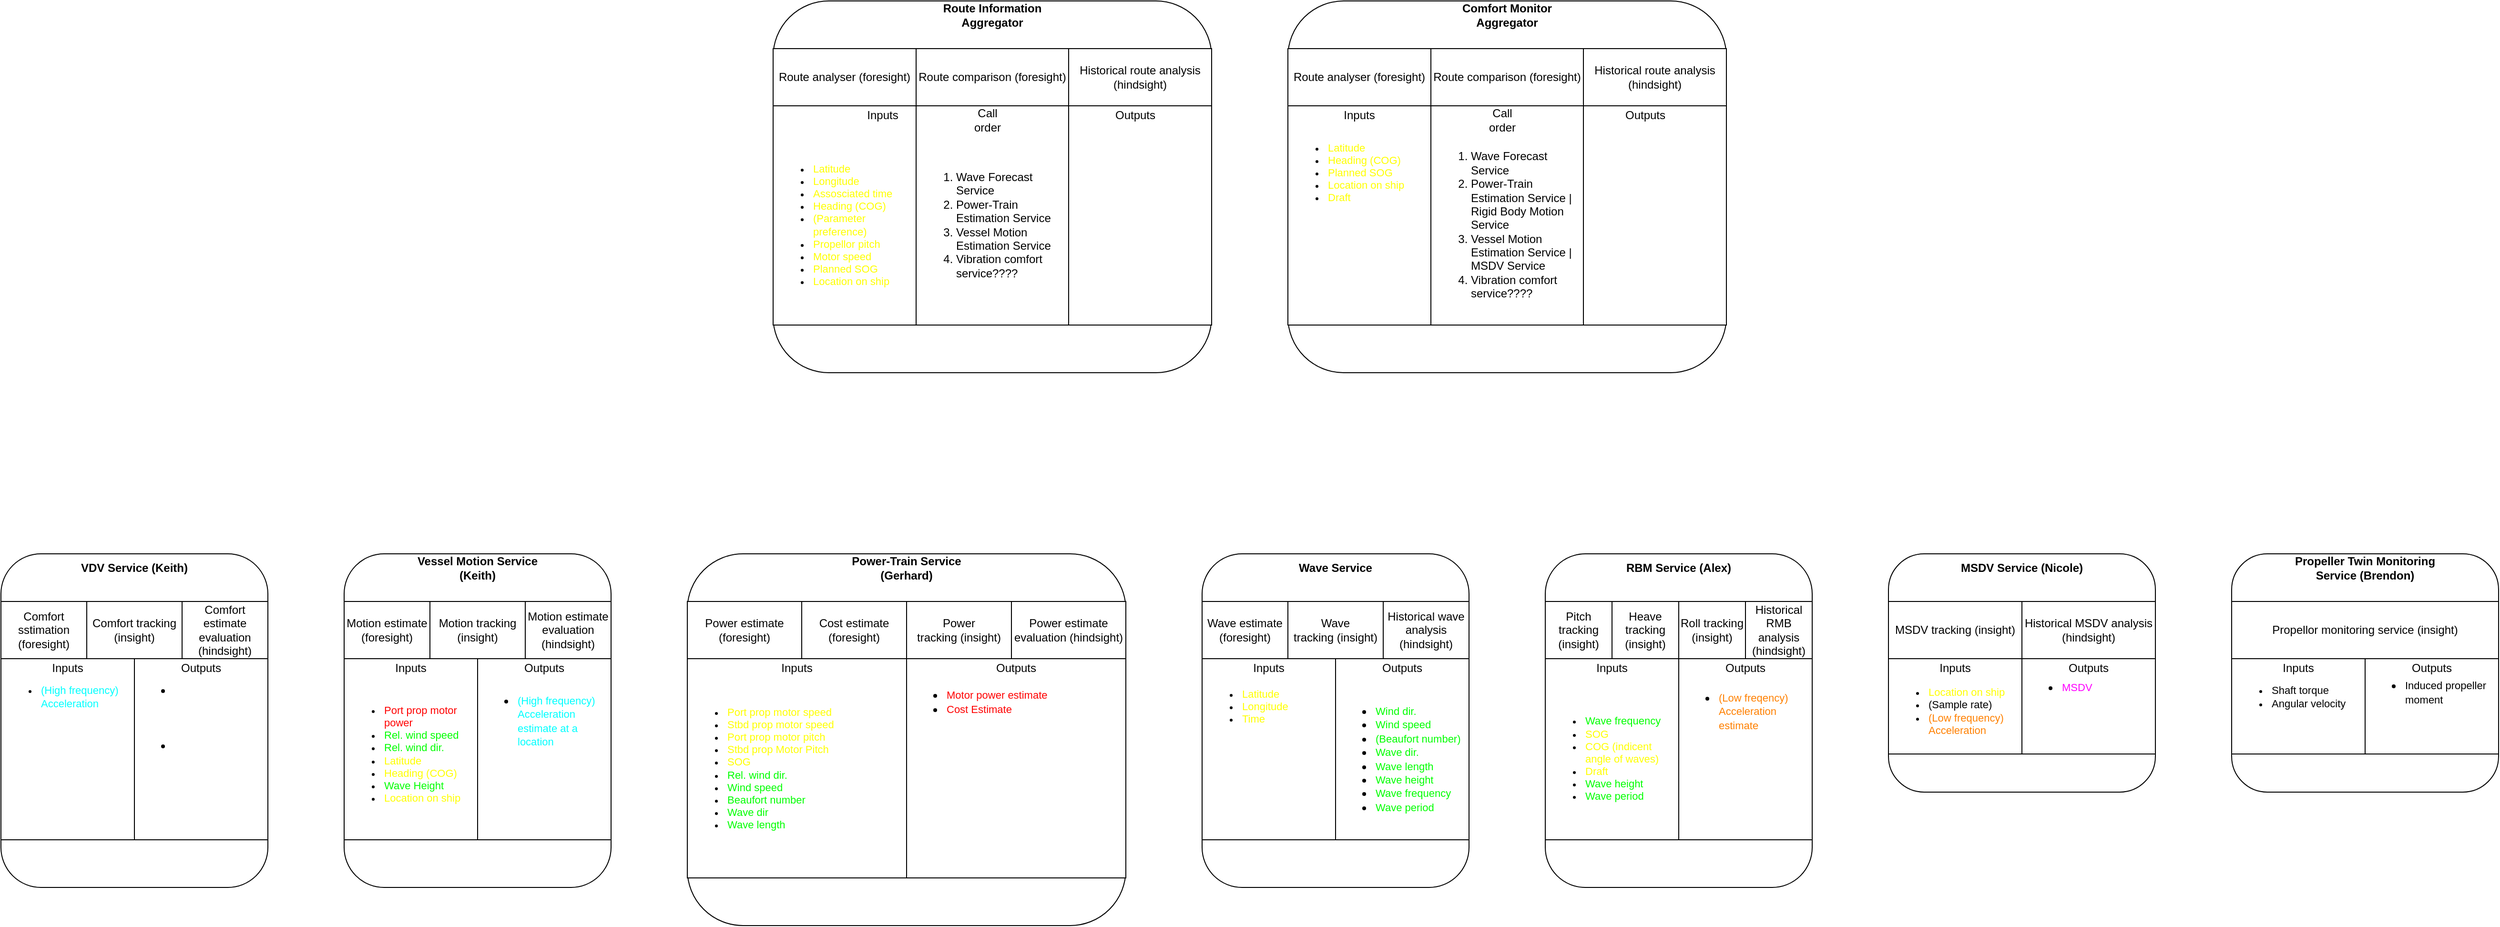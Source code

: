 <mxfile>
    <diagram id="dsrl2bsn8HHQjmTc-GfR" name="Page-1">
        <mxGraphModel dx="2488" dy="430" grid="0" gridSize="10" guides="1" tooltips="1" connect="1" arrows="1" fold="1" page="1" pageScale="1" pageWidth="827" pageHeight="1169" math="0" shadow="0">
            <root>
                <mxCell id="0"/>
                <mxCell id="1" parent="0"/>
                <mxCell id="2" value="" style="rounded=1;whiteSpace=wrap;html=1;" parent="1" vertex="1">
                    <mxGeometry x="320" y="90" width="460" height="390" as="geometry"/>
                </mxCell>
                <mxCell id="3" value="" style="rounded=0;whiteSpace=wrap;html=1;" parent="1" vertex="1">
                    <mxGeometry x="470" y="200" width="160" height="230" as="geometry"/>
                </mxCell>
                <mxCell id="4" value="" style="rounded=1;whiteSpace=wrap;html=1;" parent="1" vertex="1">
                    <mxGeometry x="-670" y="670" width="280" height="350" as="geometry"/>
                </mxCell>
                <mxCell id="5" value="" style="rounded=0;whiteSpace=wrap;html=1;" parent="1" vertex="1">
                    <mxGeometry x="-670" y="780" width="140" height="190" as="geometry"/>
                </mxCell>
                <mxCell id="6" value="" style="rounded=0;whiteSpace=wrap;html=1;" parent="1" vertex="1">
                    <mxGeometry x="-530" y="780" width="140" height="190" as="geometry"/>
                </mxCell>
                <mxCell id="7" value="&lt;b&gt;Vessel Motion Service (Keith)&lt;/b&gt;" style="text;html=1;strokeColor=none;fillColor=none;align=center;verticalAlign=middle;whiteSpace=wrap;rounded=0;" parent="1" vertex="1">
                    <mxGeometry x="-610" y="670" width="160" height="30" as="geometry"/>
                </mxCell>
                <mxCell id="8" value="Motion estimate (foresight)" style="rounded=0;whiteSpace=wrap;html=1;" parent="1" vertex="1">
                    <mxGeometry x="-670" y="720" width="90" height="60" as="geometry"/>
                </mxCell>
                <mxCell id="9" value="Motion tracking (insight)" style="rounded=0;whiteSpace=wrap;html=1;" parent="1" vertex="1">
                    <mxGeometry x="-580" y="720" width="100" height="60" as="geometry"/>
                </mxCell>
                <mxCell id="10" value="Motion estimate evaluation (hindsight)" style="rounded=0;whiteSpace=wrap;html=1;" parent="1" vertex="1">
                    <mxGeometry x="-480" y="720" width="90" height="60" as="geometry"/>
                </mxCell>
                <mxCell id="11" value="Inputs" style="text;html=1;strokeColor=none;fillColor=none;align=center;verticalAlign=middle;whiteSpace=wrap;rounded=0;" parent="1" vertex="1">
                    <mxGeometry x="-620" y="780" width="40" height="20" as="geometry"/>
                </mxCell>
                <mxCell id="12" value="&lt;ul style=&quot;font-size: 11px&quot;&gt;&lt;li&gt;&lt;font color=&quot;#ff0000&quot;&gt;Port prop motor power&lt;/font&gt;&lt;/li&gt;&lt;li&gt;&lt;font color=&quot;#00ff00&quot;&gt;Rel. wind speed&lt;/font&gt;&lt;/li&gt;&lt;li&gt;&lt;font color=&quot;#00ff00&quot;&gt;Rel. wind dir.&lt;/font&gt;&lt;/li&gt;&lt;li&gt;&lt;font color=&quot;#ffff00&quot;&gt;Latitude&lt;/font&gt;&lt;/li&gt;&lt;li&gt;&lt;font color=&quot;#ffff00&quot;&gt;Heading (COG)&lt;/font&gt;&lt;/li&gt;&lt;li&gt;&lt;font color=&quot;#00ff00&quot;&gt;Wave Height&lt;/font&gt;&lt;/li&gt;&lt;li&gt;&lt;font color=&quot;#ffff00&quot;&gt;Location on ship&lt;/font&gt;&lt;/li&gt;&lt;/ul&gt;" style="text;html=1;strokeColor=none;fillColor=none;align=left;verticalAlign=middle;whiteSpace=wrap;rounded=0;" parent="1" vertex="1">
                    <mxGeometry x="-670" y="800" width="140" height="160" as="geometry"/>
                </mxCell>
                <mxCell id="13" value="Outputs" style="text;html=1;strokeColor=none;fillColor=none;align=center;verticalAlign=middle;whiteSpace=wrap;rounded=0;" parent="1" vertex="1">
                    <mxGeometry x="-480" y="780" width="40" height="20" as="geometry"/>
                </mxCell>
                <mxCell id="14" value="&lt;ul&gt;&lt;li&gt;&lt;font style=&quot;font-size: 11px&quot; color=&quot;#00ffff&quot;&gt;(High frequency) Acceleration estimate at a location&lt;/font&gt;&lt;/li&gt;&lt;/ul&gt;" style="text;html=1;strokeColor=none;fillColor=none;align=left;verticalAlign=middle;whiteSpace=wrap;rounded=0;" parent="1" vertex="1">
                    <mxGeometry x="-530" y="800" width="140" height="90" as="geometry"/>
                </mxCell>
                <mxCell id="15" value="" style="rounded=1;whiteSpace=wrap;html=1;" parent="1" vertex="1">
                    <mxGeometry x="-310" y="670" width="460" height="390" as="geometry"/>
                </mxCell>
                <mxCell id="16" value="" style="rounded=0;whiteSpace=wrap;html=1;" parent="1" vertex="1">
                    <mxGeometry x="-310" y="780" width="230" height="230" as="geometry"/>
                </mxCell>
                <mxCell id="17" value="" style="rounded=0;whiteSpace=wrap;html=1;" parent="1" vertex="1">
                    <mxGeometry x="-80" y="780" width="230" height="230" as="geometry"/>
                </mxCell>
                <mxCell id="18" value="&lt;b&gt;Power-Train Service (Gerhard)&lt;/b&gt;" style="text;html=1;strokeColor=none;fillColor=none;align=center;verticalAlign=middle;whiteSpace=wrap;rounded=0;" parent="1" vertex="1">
                    <mxGeometry x="-160" y="670" width="160" height="30" as="geometry"/>
                </mxCell>
                <mxCell id="19" value="Power estimate (foresight)" style="rounded=0;whiteSpace=wrap;html=1;" parent="1" vertex="1">
                    <mxGeometry x="-310" y="720" width="120" height="60" as="geometry"/>
                </mxCell>
                <mxCell id="20" value="Power tracking&amp;nbsp;(insight)" style="rounded=0;whiteSpace=wrap;html=1;" parent="1" vertex="1">
                    <mxGeometry x="-80" y="720" width="110" height="60" as="geometry"/>
                </mxCell>
                <mxCell id="21" value="Power estimate evaluation (hindsight)" style="rounded=0;whiteSpace=wrap;html=1;" parent="1" vertex="1">
                    <mxGeometry x="30" y="720" width="120" height="60" as="geometry"/>
                </mxCell>
                <mxCell id="22" value="Inputs" style="text;html=1;strokeColor=none;fillColor=none;align=center;verticalAlign=middle;whiteSpace=wrap;rounded=0;" parent="1" vertex="1">
                    <mxGeometry x="-215" y="780" width="40" height="20" as="geometry"/>
                </mxCell>
                <mxCell id="23" value="&lt;ul style=&quot;font-size: 11px&quot;&gt;&lt;li&gt;&lt;font color=&quot;#ffff00&quot;&gt;Port prop motor speed&lt;/font&gt;&lt;/li&gt;&lt;li&gt;&lt;font color=&quot;#ffff00&quot;&gt;Stbd prop motor speed&lt;/font&gt;&lt;/li&gt;&lt;li&gt;&lt;font color=&quot;#ffff00&quot;&gt;Port prop motor pitch&lt;/font&gt;&lt;/li&gt;&lt;li&gt;&lt;font color=&quot;#ffff00&quot;&gt;Stbd prop Motor Pitch&lt;/font&gt;&lt;/li&gt;&lt;li&gt;&lt;font color=&quot;#ffff00&quot;&gt;SOG&lt;/font&gt;&lt;/li&gt;&lt;li&gt;&lt;font color=&quot;#00ff00&quot;&gt;Rel. wind dir.&lt;/font&gt;&lt;/li&gt;&lt;li&gt;&lt;font color=&quot;#00ff00&quot;&gt;Wind speed&lt;/font&gt;&lt;/li&gt;&lt;li&gt;&lt;font color=&quot;#00ff00&quot;&gt;Beaufort number&lt;/font&gt;&lt;/li&gt;&lt;li&gt;&lt;font color=&quot;#00ff00&quot;&gt;Wave dir&lt;/font&gt;&lt;/li&gt;&lt;li&gt;&lt;font color=&quot;#00ff00&quot;&gt;Wave length&lt;/font&gt;&lt;/li&gt;&lt;/ul&gt;" style="text;html=1;strokeColor=none;fillColor=none;align=left;verticalAlign=middle;whiteSpace=wrap;rounded=0;" parent="1" vertex="1">
                    <mxGeometry x="-310" y="800" width="230" height="190" as="geometry"/>
                </mxCell>
                <mxCell id="24" value="Outputs" style="text;html=1;strokeColor=none;fillColor=none;align=center;verticalAlign=middle;whiteSpace=wrap;rounded=0;" parent="1" vertex="1">
                    <mxGeometry x="15" y="780" width="40" height="20" as="geometry"/>
                </mxCell>
                <mxCell id="25" value="&lt;ul&gt;&lt;li&gt;&lt;span style=&quot;font-size: 11px&quot;&gt;&lt;font color=&quot;#ff0000&quot;&gt;Motor power estimate&lt;/font&gt;&lt;/span&gt;&lt;/li&gt;&lt;li&gt;&lt;span style=&quot;font-size: 11px&quot;&gt;&lt;font color=&quot;#ff0000&quot;&gt;Cost Estimate&lt;/font&gt;&lt;/span&gt;&lt;/li&gt;&lt;/ul&gt;" style="text;html=1;strokeColor=none;fillColor=none;align=left;verticalAlign=middle;whiteSpace=wrap;rounded=0;" parent="1" vertex="1">
                    <mxGeometry x="-80" y="800" width="230" height="50" as="geometry"/>
                </mxCell>
                <mxCell id="26" value="Cost estimate (foresight)" style="rounded=0;whiteSpace=wrap;html=1;" parent="1" vertex="1">
                    <mxGeometry x="-190" y="720" width="110" height="60" as="geometry"/>
                </mxCell>
                <mxCell id="27" value="" style="rounded=1;whiteSpace=wrap;html=1;" parent="1" vertex="1">
                    <mxGeometry x="230" y="670" width="280" height="350" as="geometry"/>
                </mxCell>
                <mxCell id="28" value="" style="rounded=0;whiteSpace=wrap;html=1;" parent="1" vertex="1">
                    <mxGeometry x="230" y="780" width="140" height="190" as="geometry"/>
                </mxCell>
                <mxCell id="29" value="" style="rounded=0;whiteSpace=wrap;html=1;" parent="1" vertex="1">
                    <mxGeometry x="370" y="780" width="140" height="190" as="geometry"/>
                </mxCell>
                <mxCell id="30" value="&lt;b&gt;Wave Service&lt;/b&gt;" style="text;html=1;strokeColor=none;fillColor=none;align=center;verticalAlign=middle;whiteSpace=wrap;rounded=0;" parent="1" vertex="1">
                    <mxGeometry x="290" y="670" width="160" height="30" as="geometry"/>
                </mxCell>
                <mxCell id="31" value="Wave estimate (foresight)" style="rounded=0;whiteSpace=wrap;html=1;" parent="1" vertex="1">
                    <mxGeometry x="230" y="720" width="90" height="60" as="geometry"/>
                </mxCell>
                <mxCell id="32" value="Wave tracking&amp;nbsp;(insight)" style="rounded=0;whiteSpace=wrap;html=1;" parent="1" vertex="1">
                    <mxGeometry x="320" y="720" width="100" height="60" as="geometry"/>
                </mxCell>
                <mxCell id="33" value="Historical wave analysis (hindsight)" style="rounded=0;whiteSpace=wrap;html=1;" parent="1" vertex="1">
                    <mxGeometry x="420" y="720" width="90" height="60" as="geometry"/>
                </mxCell>
                <mxCell id="34" value="Inputs" style="text;html=1;strokeColor=none;fillColor=none;align=center;verticalAlign=middle;whiteSpace=wrap;rounded=0;" parent="1" vertex="1">
                    <mxGeometry x="280" y="780" width="40" height="20" as="geometry"/>
                </mxCell>
                <mxCell id="35" value="&lt;ul style=&quot;font-size: 11px&quot;&gt;&lt;li&gt;&lt;font color=&quot;#ffff00&quot;&gt;Latitude&lt;/font&gt;&lt;/li&gt;&lt;li&gt;&lt;font color=&quot;#ffff00&quot;&gt;Longitude&lt;/font&gt;&lt;/li&gt;&lt;li&gt;&lt;font color=&quot;#ffff00&quot;&gt;Time&lt;/font&gt;&lt;/li&gt;&lt;/ul&gt;" style="text;html=1;strokeColor=none;fillColor=none;align=left;verticalAlign=middle;whiteSpace=wrap;rounded=0;" parent="1" vertex="1">
                    <mxGeometry x="230" y="800" width="140" height="60" as="geometry"/>
                </mxCell>
                <mxCell id="36" value="Outputs" style="text;html=1;strokeColor=none;fillColor=none;align=center;verticalAlign=middle;whiteSpace=wrap;rounded=0;" parent="1" vertex="1">
                    <mxGeometry x="420" y="780" width="40" height="20" as="geometry"/>
                </mxCell>
                <mxCell id="37" value="&lt;ul&gt;&lt;li&gt;&lt;span style=&quot;font-size: 11px&quot;&gt;&lt;font color=&quot;#00ff00&quot;&gt;Wind dir.&lt;/font&gt;&lt;/span&gt;&lt;/li&gt;&lt;li&gt;&lt;span style=&quot;font-size: 11px&quot;&gt;&lt;font color=&quot;#00ff00&quot;&gt;Wind speed&lt;/font&gt;&lt;/span&gt;&lt;/li&gt;&lt;li&gt;&lt;span style=&quot;font-size: 11px&quot;&gt;&lt;font color=&quot;#00ff00&quot;&gt;(Beaufort number)&lt;/font&gt;&lt;/span&gt;&lt;/li&gt;&lt;li&gt;&lt;span style=&quot;font-size: 11px&quot;&gt;&lt;font color=&quot;#00ff00&quot;&gt;Wave dir.&lt;/font&gt;&lt;/span&gt;&lt;/li&gt;&lt;li&gt;&lt;span style=&quot;font-size: 11px&quot;&gt;&lt;font color=&quot;#00ff00&quot;&gt;Wave length&lt;/font&gt;&lt;/span&gt;&lt;/li&gt;&lt;li&gt;&lt;span style=&quot;font-size: 11px&quot;&gt;&lt;font color=&quot;#00ff00&quot;&gt;Wave height&lt;/font&gt;&lt;/span&gt;&lt;/li&gt;&lt;li&gt;&lt;span style=&quot;font-size: 11px&quot;&gt;&lt;font color=&quot;#00ff00&quot;&gt;Wave frequency&lt;/font&gt;&lt;/span&gt;&lt;/li&gt;&lt;li&gt;&lt;span style=&quot;font-size: 11px&quot;&gt;&lt;font color=&quot;#00ff00&quot;&gt;Wave period&lt;/font&gt;&lt;/span&gt;&lt;/li&gt;&lt;/ul&gt;" style="text;html=1;strokeColor=none;fillColor=none;align=left;verticalAlign=middle;whiteSpace=wrap;rounded=0;" parent="1" vertex="1">
                    <mxGeometry x="370" y="800" width="140" height="170" as="geometry"/>
                </mxCell>
                <mxCell id="38" value="" style="rounded=1;whiteSpace=wrap;html=1;" parent="1" vertex="1">
                    <mxGeometry x="590" y="670" width="280" height="350" as="geometry"/>
                </mxCell>
                <mxCell id="39" value="" style="rounded=0;whiteSpace=wrap;html=1;" parent="1" vertex="1">
                    <mxGeometry x="590" y="780" width="140" height="190" as="geometry"/>
                </mxCell>
                <mxCell id="40" value="" style="rounded=0;whiteSpace=wrap;html=1;" parent="1" vertex="1">
                    <mxGeometry x="730" y="780" width="140" height="190" as="geometry"/>
                </mxCell>
                <mxCell id="41" value="&lt;b&gt;RBM Service (Alex)&lt;/b&gt;" style="text;html=1;strokeColor=none;fillColor=none;align=center;verticalAlign=middle;whiteSpace=wrap;rounded=0;" parent="1" vertex="1">
                    <mxGeometry x="650" y="670" width="160" height="30" as="geometry"/>
                </mxCell>
                <mxCell id="42" value="Pitch tracking (insight)" style="rounded=0;whiteSpace=wrap;html=1;" parent="1" vertex="1">
                    <mxGeometry x="590" y="720" width="70" height="60" as="geometry"/>
                </mxCell>
                <mxCell id="43" value="Historical RMB analysis (hindsight)" style="rounded=0;whiteSpace=wrap;html=1;" parent="1" vertex="1">
                    <mxGeometry x="800" y="720" width="70" height="60" as="geometry"/>
                </mxCell>
                <mxCell id="44" value="Inputs" style="text;html=1;strokeColor=none;fillColor=none;align=center;verticalAlign=middle;whiteSpace=wrap;rounded=0;" parent="1" vertex="1">
                    <mxGeometry x="640" y="780" width="40" height="20" as="geometry"/>
                </mxCell>
                <mxCell id="45" value="&lt;ul style=&quot;font-size: 11px&quot;&gt;&lt;li&gt;&lt;font color=&quot;#00ff00&quot;&gt;Wave frequency&lt;/font&gt;&lt;/li&gt;&lt;li&gt;&lt;font color=&quot;#ffff00&quot;&gt;SOG&lt;/font&gt;&lt;/li&gt;&lt;li&gt;&lt;font color=&quot;#ffff00&quot;&gt;COG (indicent angle of waves)&lt;/font&gt;&lt;/li&gt;&lt;li&gt;&lt;font color=&quot;#ffff00&quot;&gt;Draft&lt;/font&gt;&lt;/li&gt;&lt;li&gt;&lt;font color=&quot;#00ff00&quot;&gt;Wave height&lt;/font&gt;&lt;/li&gt;&lt;li&gt;&lt;font color=&quot;#00ff00&quot;&gt;Wave period&lt;/font&gt;&lt;/li&gt;&lt;/ul&gt;" style="text;html=1;strokeColor=none;fillColor=none;align=left;verticalAlign=middle;whiteSpace=wrap;rounded=0;" parent="1" vertex="1">
                    <mxGeometry x="590" y="800" width="140" height="170" as="geometry"/>
                </mxCell>
                <mxCell id="46" value="Outputs" style="text;html=1;strokeColor=none;fillColor=none;align=center;verticalAlign=middle;whiteSpace=wrap;rounded=0;" parent="1" vertex="1">
                    <mxGeometry x="780" y="780" width="40" height="20" as="geometry"/>
                </mxCell>
                <mxCell id="47" value="&lt;ul&gt;&lt;li&gt;&lt;span style=&quot;font-size: 11px&quot;&gt;&lt;font color=&quot;#ff8000&quot;&gt;(Low freqency) Acceleration estimate&lt;/font&gt;&lt;/span&gt;&lt;/li&gt;&lt;/ul&gt;" style="text;html=1;strokeColor=none;fillColor=none;align=left;verticalAlign=middle;whiteSpace=wrap;rounded=0;" parent="1" vertex="1">
                    <mxGeometry x="730" y="800" width="140" height="70" as="geometry"/>
                </mxCell>
                <mxCell id="48" value="Heave tracking (insight)" style="rounded=0;whiteSpace=wrap;html=1;" parent="1" vertex="1">
                    <mxGeometry x="660" y="720" width="70" height="60" as="geometry"/>
                </mxCell>
                <mxCell id="49" value="Roll tracking (insight)" style="rounded=0;whiteSpace=wrap;html=1;" parent="1" vertex="1">
                    <mxGeometry x="730" y="720" width="70" height="60" as="geometry"/>
                </mxCell>
                <mxCell id="50" value="" style="rounded=1;whiteSpace=wrap;html=1;" parent="1" vertex="1">
                    <mxGeometry x="950" y="670" width="280" height="250" as="geometry"/>
                </mxCell>
                <mxCell id="51" value="" style="rounded=0;whiteSpace=wrap;html=1;" parent="1" vertex="1">
                    <mxGeometry x="950" y="780" width="140" height="100" as="geometry"/>
                </mxCell>
                <mxCell id="52" value="" style="rounded=0;whiteSpace=wrap;html=1;" parent="1" vertex="1">
                    <mxGeometry x="1090" y="780" width="140" height="100" as="geometry"/>
                </mxCell>
                <mxCell id="53" value="&lt;b&gt;MSDV Service (Nicole)&lt;/b&gt;" style="text;html=1;strokeColor=none;fillColor=none;align=center;verticalAlign=middle;whiteSpace=wrap;rounded=0;" parent="1" vertex="1">
                    <mxGeometry x="1010" y="670" width="160" height="30" as="geometry"/>
                </mxCell>
                <mxCell id="54" value="MSDV tracking (insight)" style="rounded=0;whiteSpace=wrap;html=1;" parent="1" vertex="1">
                    <mxGeometry x="950" y="720" width="140" height="60" as="geometry"/>
                </mxCell>
                <mxCell id="55" value="Historical MSDV analysis (hindsight)" style="rounded=0;whiteSpace=wrap;html=1;" parent="1" vertex="1">
                    <mxGeometry x="1090" y="720" width="140" height="60" as="geometry"/>
                </mxCell>
                <mxCell id="56" value="Inputs" style="text;html=1;strokeColor=none;fillColor=none;align=center;verticalAlign=middle;whiteSpace=wrap;rounded=0;" parent="1" vertex="1">
                    <mxGeometry x="1000" y="780" width="40" height="20" as="geometry"/>
                </mxCell>
                <mxCell id="57" value="&lt;ul style=&quot;font-size: 11px&quot;&gt;&lt;li&gt;&lt;font color=&quot;#ffff00&quot;&gt;Location on ship&lt;/font&gt;&lt;/li&gt;&lt;li&gt;(Sample rate)&lt;/li&gt;&lt;li&gt;&lt;font color=&quot;#ff8000&quot;&gt;(Low frequency) Acceleration&lt;/font&gt;&lt;/li&gt;&lt;/ul&gt;" style="text;html=1;strokeColor=none;fillColor=none;align=left;verticalAlign=middle;whiteSpace=wrap;rounded=0;" parent="1" vertex="1">
                    <mxGeometry x="950" y="800" width="140" height="70" as="geometry"/>
                </mxCell>
                <mxCell id="58" value="Outputs" style="text;html=1;strokeColor=none;fillColor=none;align=center;verticalAlign=middle;whiteSpace=wrap;rounded=0;" parent="1" vertex="1">
                    <mxGeometry x="1140" y="780" width="40" height="20" as="geometry"/>
                </mxCell>
                <mxCell id="59" value="&lt;ul&gt;&lt;li&gt;&lt;span style=&quot;font-size: 11px&quot;&gt;&lt;font color=&quot;#ff00ff&quot;&gt;MSDV&lt;/font&gt;&lt;/span&gt;&lt;/li&gt;&lt;/ul&gt;" style="text;html=1;strokeColor=none;fillColor=none;align=left;verticalAlign=middle;whiteSpace=wrap;rounded=0;" parent="1" vertex="1">
                    <mxGeometry x="1090" y="800" width="140" height="20" as="geometry"/>
                </mxCell>
                <mxCell id="60" value="" style="rounded=1;whiteSpace=wrap;html=1;" parent="1" vertex="1">
                    <mxGeometry x="1310" y="670" width="280" height="250" as="geometry"/>
                </mxCell>
                <mxCell id="61" value="" style="rounded=0;whiteSpace=wrap;html=1;" parent="1" vertex="1">
                    <mxGeometry x="1310" y="780" width="140" height="100" as="geometry"/>
                </mxCell>
                <mxCell id="62" value="" style="rounded=0;whiteSpace=wrap;html=1;" parent="1" vertex="1">
                    <mxGeometry x="1450" y="780" width="140" height="100" as="geometry"/>
                </mxCell>
                <mxCell id="63" value="&lt;b&gt;Propeller Twin Monitoring Service (Brendon)&lt;/b&gt;" style="text;html=1;strokeColor=none;fillColor=none;align=center;verticalAlign=middle;whiteSpace=wrap;rounded=0;" parent="1" vertex="1">
                    <mxGeometry x="1370" y="670" width="160" height="30" as="geometry"/>
                </mxCell>
                <mxCell id="64" value="Propellor monitoring service (insight)" style="rounded=0;whiteSpace=wrap;html=1;" parent="1" vertex="1">
                    <mxGeometry x="1310" y="720" width="280" height="60" as="geometry"/>
                </mxCell>
                <mxCell id="65" value="Inputs" style="text;html=1;strokeColor=none;fillColor=none;align=center;verticalAlign=middle;whiteSpace=wrap;rounded=0;" parent="1" vertex="1">
                    <mxGeometry x="1360" y="780" width="40" height="20" as="geometry"/>
                </mxCell>
                <mxCell id="66" value="&lt;ul style=&quot;font-size: 11px&quot;&gt;&lt;li&gt;Shaft torque&lt;/li&gt;&lt;li&gt;Angular velocity&lt;/li&gt;&lt;/ul&gt;" style="text;html=1;strokeColor=none;fillColor=none;align=left;verticalAlign=middle;whiteSpace=wrap;rounded=0;" parent="1" vertex="1">
                    <mxGeometry x="1310" y="800" width="140" height="40" as="geometry"/>
                </mxCell>
                <mxCell id="67" value="Outputs" style="text;html=1;strokeColor=none;fillColor=none;align=center;verticalAlign=middle;whiteSpace=wrap;rounded=0;" parent="1" vertex="1">
                    <mxGeometry x="1500" y="780" width="40" height="20" as="geometry"/>
                </mxCell>
                <mxCell id="68" value="&lt;ul&gt;&lt;li&gt;&lt;span style=&quot;font-size: 11px&quot;&gt;Induced propeller moment&lt;/span&gt;&lt;/li&gt;&lt;/ul&gt;" style="text;html=1;strokeColor=none;fillColor=none;align=left;verticalAlign=middle;whiteSpace=wrap;rounded=0;" parent="1" vertex="1">
                    <mxGeometry x="1450" y="800" width="140" height="30" as="geometry"/>
                </mxCell>
                <mxCell id="69" value="" style="rounded=1;whiteSpace=wrap;html=1;" parent="1" vertex="1">
                    <mxGeometry x="-220" y="90" width="460" height="390" as="geometry"/>
                </mxCell>
                <mxCell id="70" value="" style="rounded=0;whiteSpace=wrap;html=1;" parent="1" vertex="1">
                    <mxGeometry x="-220" y="200" width="150" height="230" as="geometry"/>
                </mxCell>
                <mxCell id="71" value="" style="rounded=0;whiteSpace=wrap;html=1;" parent="1" vertex="1">
                    <mxGeometry x="90" y="200" width="150" height="230" as="geometry"/>
                </mxCell>
                <mxCell id="72" value="&lt;b&gt;Route Information Aggregator&lt;/b&gt;" style="text;html=1;strokeColor=none;fillColor=none;align=center;verticalAlign=middle;whiteSpace=wrap;rounded=0;" parent="1" vertex="1">
                    <mxGeometry x="-70" y="90" width="160" height="30" as="geometry"/>
                </mxCell>
                <mxCell id="73" value="Route analyser (foresight)" style="rounded=0;whiteSpace=wrap;html=1;" parent="1" vertex="1">
                    <mxGeometry x="-220" y="140" width="150" height="60" as="geometry"/>
                </mxCell>
                <mxCell id="74" value="Historical route analysis (hindsight)" style="rounded=0;whiteSpace=wrap;html=1;" parent="1" vertex="1">
                    <mxGeometry x="90" y="140" width="150" height="60" as="geometry"/>
                </mxCell>
                <mxCell id="75" value="Inputs" style="text;html=1;strokeColor=none;fillColor=none;align=center;verticalAlign=middle;whiteSpace=wrap;rounded=0;" parent="1" vertex="1">
                    <mxGeometry x="-125" y="200" width="40" height="20" as="geometry"/>
                </mxCell>
                <mxCell id="76" value="&lt;ul style=&quot;font-size: 11px&quot;&gt;&lt;li&gt;&lt;font color=&quot;#ffff00&quot;&gt;Latitude&lt;/font&gt;&lt;/li&gt;&lt;li&gt;&lt;font color=&quot;#ffff00&quot;&gt;Longitude&lt;/font&gt;&lt;/li&gt;&lt;li&gt;&lt;font color=&quot;#ffff00&quot;&gt;Assosciated time&lt;/font&gt;&lt;/li&gt;&lt;li&gt;&lt;font color=&quot;#ffff00&quot;&gt;Heading (COG)&lt;/font&gt;&lt;/li&gt;&lt;li&gt;&lt;font color=&quot;#ffff00&quot;&gt;(Parameter preference)&lt;/font&gt;&lt;/li&gt;&lt;li&gt;&lt;font color=&quot;#ffff00&quot;&gt;Propellor pitch&lt;/font&gt;&lt;/li&gt;&lt;li&gt;&lt;font color=&quot;#ffff00&quot;&gt;Motor speed&lt;/font&gt;&lt;/li&gt;&lt;li&gt;&lt;font color=&quot;#ffff00&quot;&gt;Planned SOG&lt;/font&gt;&lt;/li&gt;&lt;li&gt;&lt;font color=&quot;#ffff00&quot;&gt;Location on ship&lt;/font&gt;&lt;/li&gt;&lt;/ul&gt;" style="text;html=1;strokeColor=none;fillColor=none;align=left;verticalAlign=middle;whiteSpace=wrap;rounded=0;" parent="1" vertex="1">
                    <mxGeometry x="-220" y="220" width="150" height="210" as="geometry"/>
                </mxCell>
                <mxCell id="77" value="Outputs" style="text;html=1;strokeColor=none;fillColor=none;align=center;verticalAlign=middle;whiteSpace=wrap;rounded=0;" parent="1" vertex="1">
                    <mxGeometry x="140" y="200" width="40" height="20" as="geometry"/>
                </mxCell>
                <mxCell id="78" value="&lt;ul&gt;&lt;li&gt;&lt;br&gt;&lt;/li&gt;&lt;/ul&gt;" style="text;html=1;strokeColor=none;fillColor=none;align=left;verticalAlign=middle;whiteSpace=wrap;rounded=0;" parent="1" vertex="1">
                    <mxGeometry x="10" y="220" width="230" height="50" as="geometry"/>
                </mxCell>
                <mxCell id="79" value="Route comparison (foresight)" style="rounded=0;whiteSpace=wrap;html=1;" parent="1" vertex="1">
                    <mxGeometry x="-70" y="140" width="160" height="60" as="geometry"/>
                </mxCell>
                <mxCell id="80" value="" style="rounded=0;whiteSpace=wrap;html=1;" parent="1" vertex="1">
                    <mxGeometry x="320" y="200" width="150" height="230" as="geometry"/>
                </mxCell>
                <mxCell id="81" value="" style="rounded=0;whiteSpace=wrap;html=1;" parent="1" vertex="1">
                    <mxGeometry x="630" y="200" width="150" height="230" as="geometry"/>
                </mxCell>
                <mxCell id="82" value="&lt;b&gt;Comfort Monitor Aggregator&lt;/b&gt;" style="text;html=1;strokeColor=none;fillColor=none;align=center;verticalAlign=middle;whiteSpace=wrap;rounded=0;" parent="1" vertex="1">
                    <mxGeometry x="470" y="90" width="160" height="30" as="geometry"/>
                </mxCell>
                <mxCell id="83" value="Route analyser (foresight)" style="rounded=0;whiteSpace=wrap;html=1;" parent="1" vertex="1">
                    <mxGeometry x="320" y="140" width="150" height="60" as="geometry"/>
                </mxCell>
                <mxCell id="84" value="Historical route analysis (hindsight)" style="rounded=0;whiteSpace=wrap;html=1;" parent="1" vertex="1">
                    <mxGeometry x="630" y="140" width="150" height="60" as="geometry"/>
                </mxCell>
                <mxCell id="85" value="Inputs" style="text;html=1;strokeColor=none;fillColor=none;align=center;verticalAlign=middle;whiteSpace=wrap;rounded=0;" parent="1" vertex="1">
                    <mxGeometry x="375" y="200" width="40" height="20" as="geometry"/>
                </mxCell>
                <mxCell id="86" value="&lt;ul style=&quot;font-size: 11px&quot;&gt;&lt;li&gt;&lt;span style=&quot;color: rgb(255 , 255 , 0)&quot;&gt;Latitude&lt;/span&gt;&lt;/li&gt;&lt;li&gt;&lt;span style=&quot;color: rgb(255 , 255 , 0)&quot;&gt;Heading (COG)&lt;/span&gt;&lt;br&gt;&lt;/li&gt;&lt;li&gt;&lt;span style=&quot;color: rgb(255 , 255 , 0)&quot;&gt;Planned SOG&lt;/span&gt;&lt;br&gt;&lt;/li&gt;&lt;li&gt;&lt;font color=&quot;#ffff00&quot;&gt;Location on ship&lt;/font&gt;&lt;/li&gt;&lt;li&gt;&lt;font color=&quot;#ffff00&quot;&gt;Draft&lt;/font&gt;&lt;/li&gt;&lt;/ul&gt;" style="text;html=1;strokeColor=none;fillColor=none;align=left;verticalAlign=middle;whiteSpace=wrap;rounded=0;" parent="1" vertex="1">
                    <mxGeometry x="320" y="220" width="230" height="100" as="geometry"/>
                </mxCell>
                <mxCell id="87" value="Outputs" style="text;html=1;strokeColor=none;fillColor=none;align=center;verticalAlign=middle;whiteSpace=wrap;rounded=0;" parent="1" vertex="1">
                    <mxGeometry x="675" y="200" width="40" height="20" as="geometry"/>
                </mxCell>
                <mxCell id="88" value="Route comparison (foresight)" style="rounded=0;whiteSpace=wrap;html=1;" parent="1" vertex="1">
                    <mxGeometry x="470" y="140" width="160" height="60" as="geometry"/>
                </mxCell>
                <mxCell id="89" value="" style="rounded=0;whiteSpace=wrap;html=1;" parent="1" vertex="1">
                    <mxGeometry x="-70" y="200" width="160" height="230" as="geometry"/>
                </mxCell>
                <mxCell id="90" value="Call order" style="text;html=1;strokeColor=none;fillColor=none;align=center;verticalAlign=middle;whiteSpace=wrap;rounded=0;" parent="1" vertex="1">
                    <mxGeometry x="-15" y="200" width="40" height="30" as="geometry"/>
                </mxCell>
                <mxCell id="91" value="&lt;ol&gt;&lt;li&gt;Wave Forecast Service&lt;/li&gt;&lt;li&gt;Power-Train Estimation Service&lt;/li&gt;&lt;li&gt;Vessel Motion Estimation Service&lt;/li&gt;&lt;li&gt;Vibration comfort service????&lt;/li&gt;&lt;/ol&gt;" style="text;html=1;strokeColor=none;fillColor=none;align=left;verticalAlign=middle;whiteSpace=wrap;rounded=0;" parent="1" vertex="1">
                    <mxGeometry x="-70" y="220" width="160" height="210" as="geometry"/>
                </mxCell>
                <mxCell id="92" value="Call order" style="text;html=1;strokeColor=none;fillColor=none;align=center;verticalAlign=middle;whiteSpace=wrap;rounded=0;" parent="1" vertex="1">
                    <mxGeometry x="525" y="200" width="40" height="30" as="geometry"/>
                </mxCell>
                <mxCell id="93" value="&lt;ol&gt;&lt;li&gt;Wave Forecast Service&lt;/li&gt;&lt;li&gt;Power-Train Estimation Service | Rigid Body Motion Service&lt;/li&gt;&lt;li&gt;Vessel Motion Estimation Service | MSDV Service&lt;/li&gt;&lt;li&gt;Vibration comfort service????&lt;/li&gt;&lt;/ol&gt;" style="text;html=1;strokeColor=none;fillColor=none;align=left;verticalAlign=middle;whiteSpace=wrap;rounded=0;" parent="1" vertex="1">
                    <mxGeometry x="470" y="220" width="160" height="210" as="geometry"/>
                </mxCell>
                <mxCell id="94" value="" style="rounded=1;whiteSpace=wrap;html=1;" parent="1" vertex="1">
                    <mxGeometry x="-1030" y="670" width="280" height="350" as="geometry"/>
                </mxCell>
                <mxCell id="95" value="" style="rounded=0;whiteSpace=wrap;html=1;" parent="1" vertex="1">
                    <mxGeometry x="-1030" y="780" width="140" height="190" as="geometry"/>
                </mxCell>
                <mxCell id="96" value="" style="rounded=0;whiteSpace=wrap;html=1;" parent="1" vertex="1">
                    <mxGeometry x="-890" y="780" width="140" height="190" as="geometry"/>
                </mxCell>
                <mxCell id="97" value="&lt;b&gt;VDV Service (Keith)&lt;/b&gt;" style="text;html=1;strokeColor=none;fillColor=none;align=center;verticalAlign=middle;whiteSpace=wrap;rounded=0;" parent="1" vertex="1">
                    <mxGeometry x="-970" y="670" width="160" height="30" as="geometry"/>
                </mxCell>
                <mxCell id="98" value="Comfort sstimation (foresight)" style="rounded=0;whiteSpace=wrap;html=1;" parent="1" vertex="1">
                    <mxGeometry x="-1030" y="720" width="90" height="60" as="geometry"/>
                </mxCell>
                <mxCell id="99" value="Comfort tracking (insight)" style="rounded=0;whiteSpace=wrap;html=1;" parent="1" vertex="1">
                    <mxGeometry x="-940" y="720" width="100" height="60" as="geometry"/>
                </mxCell>
                <mxCell id="100" value="Comfort estimate evaluation (hindsight)" style="rounded=0;whiteSpace=wrap;html=1;" parent="1" vertex="1">
                    <mxGeometry x="-840" y="720" width="90" height="60" as="geometry"/>
                </mxCell>
                <mxCell id="101" value="Inputs" style="text;html=1;strokeColor=none;fillColor=none;align=center;verticalAlign=middle;whiteSpace=wrap;rounded=0;" parent="1" vertex="1">
                    <mxGeometry x="-980" y="780" width="40" height="20" as="geometry"/>
                </mxCell>
                <mxCell id="102" value="&lt;ul style=&quot;font-size: 11px&quot;&gt;&lt;li&gt;&lt;font color=&quot;#00ffff&quot;&gt;(High frequency) Acceleration&lt;/font&gt;&lt;/li&gt;&lt;/ul&gt;" style="text;html=1;strokeColor=none;fillColor=none;align=left;verticalAlign=middle;whiteSpace=wrap;rounded=0;" parent="1" vertex="1">
                    <mxGeometry x="-1030" y="800" width="140" height="40" as="geometry"/>
                </mxCell>
                <mxCell id="103" value="Outputs" style="text;html=1;strokeColor=none;fillColor=none;align=center;verticalAlign=middle;whiteSpace=wrap;rounded=0;" parent="1" vertex="1">
                    <mxGeometry x="-840" y="780" width="40" height="20" as="geometry"/>
                </mxCell>
                <mxCell id="104" value="&lt;ul&gt;&lt;li&gt;&lt;font style=&quot;font-size: 11px&quot; color=&quot;#ffffff&quot;&gt;Health guidance caution zones? (Annex B of ISO 2631-1&lt;/font&gt;&lt;/li&gt;&lt;li&gt;&lt;font style=&quot;font-size: 11px&quot; color=&quot;#ffffff&quot;&gt;Comfort classification (Annex C of ISO2631-1&lt;/font&gt;&lt;/li&gt;&lt;/ul&gt;" style="text;html=1;strokeColor=none;fillColor=none;align=left;verticalAlign=middle;whiteSpace=wrap;rounded=0;" parent="1" vertex="1">
                    <mxGeometry x="-890" y="805" width="140" height="115" as="geometry"/>
                </mxCell>
            </root>
        </mxGraphModel>
    </diagram>
</mxfile>